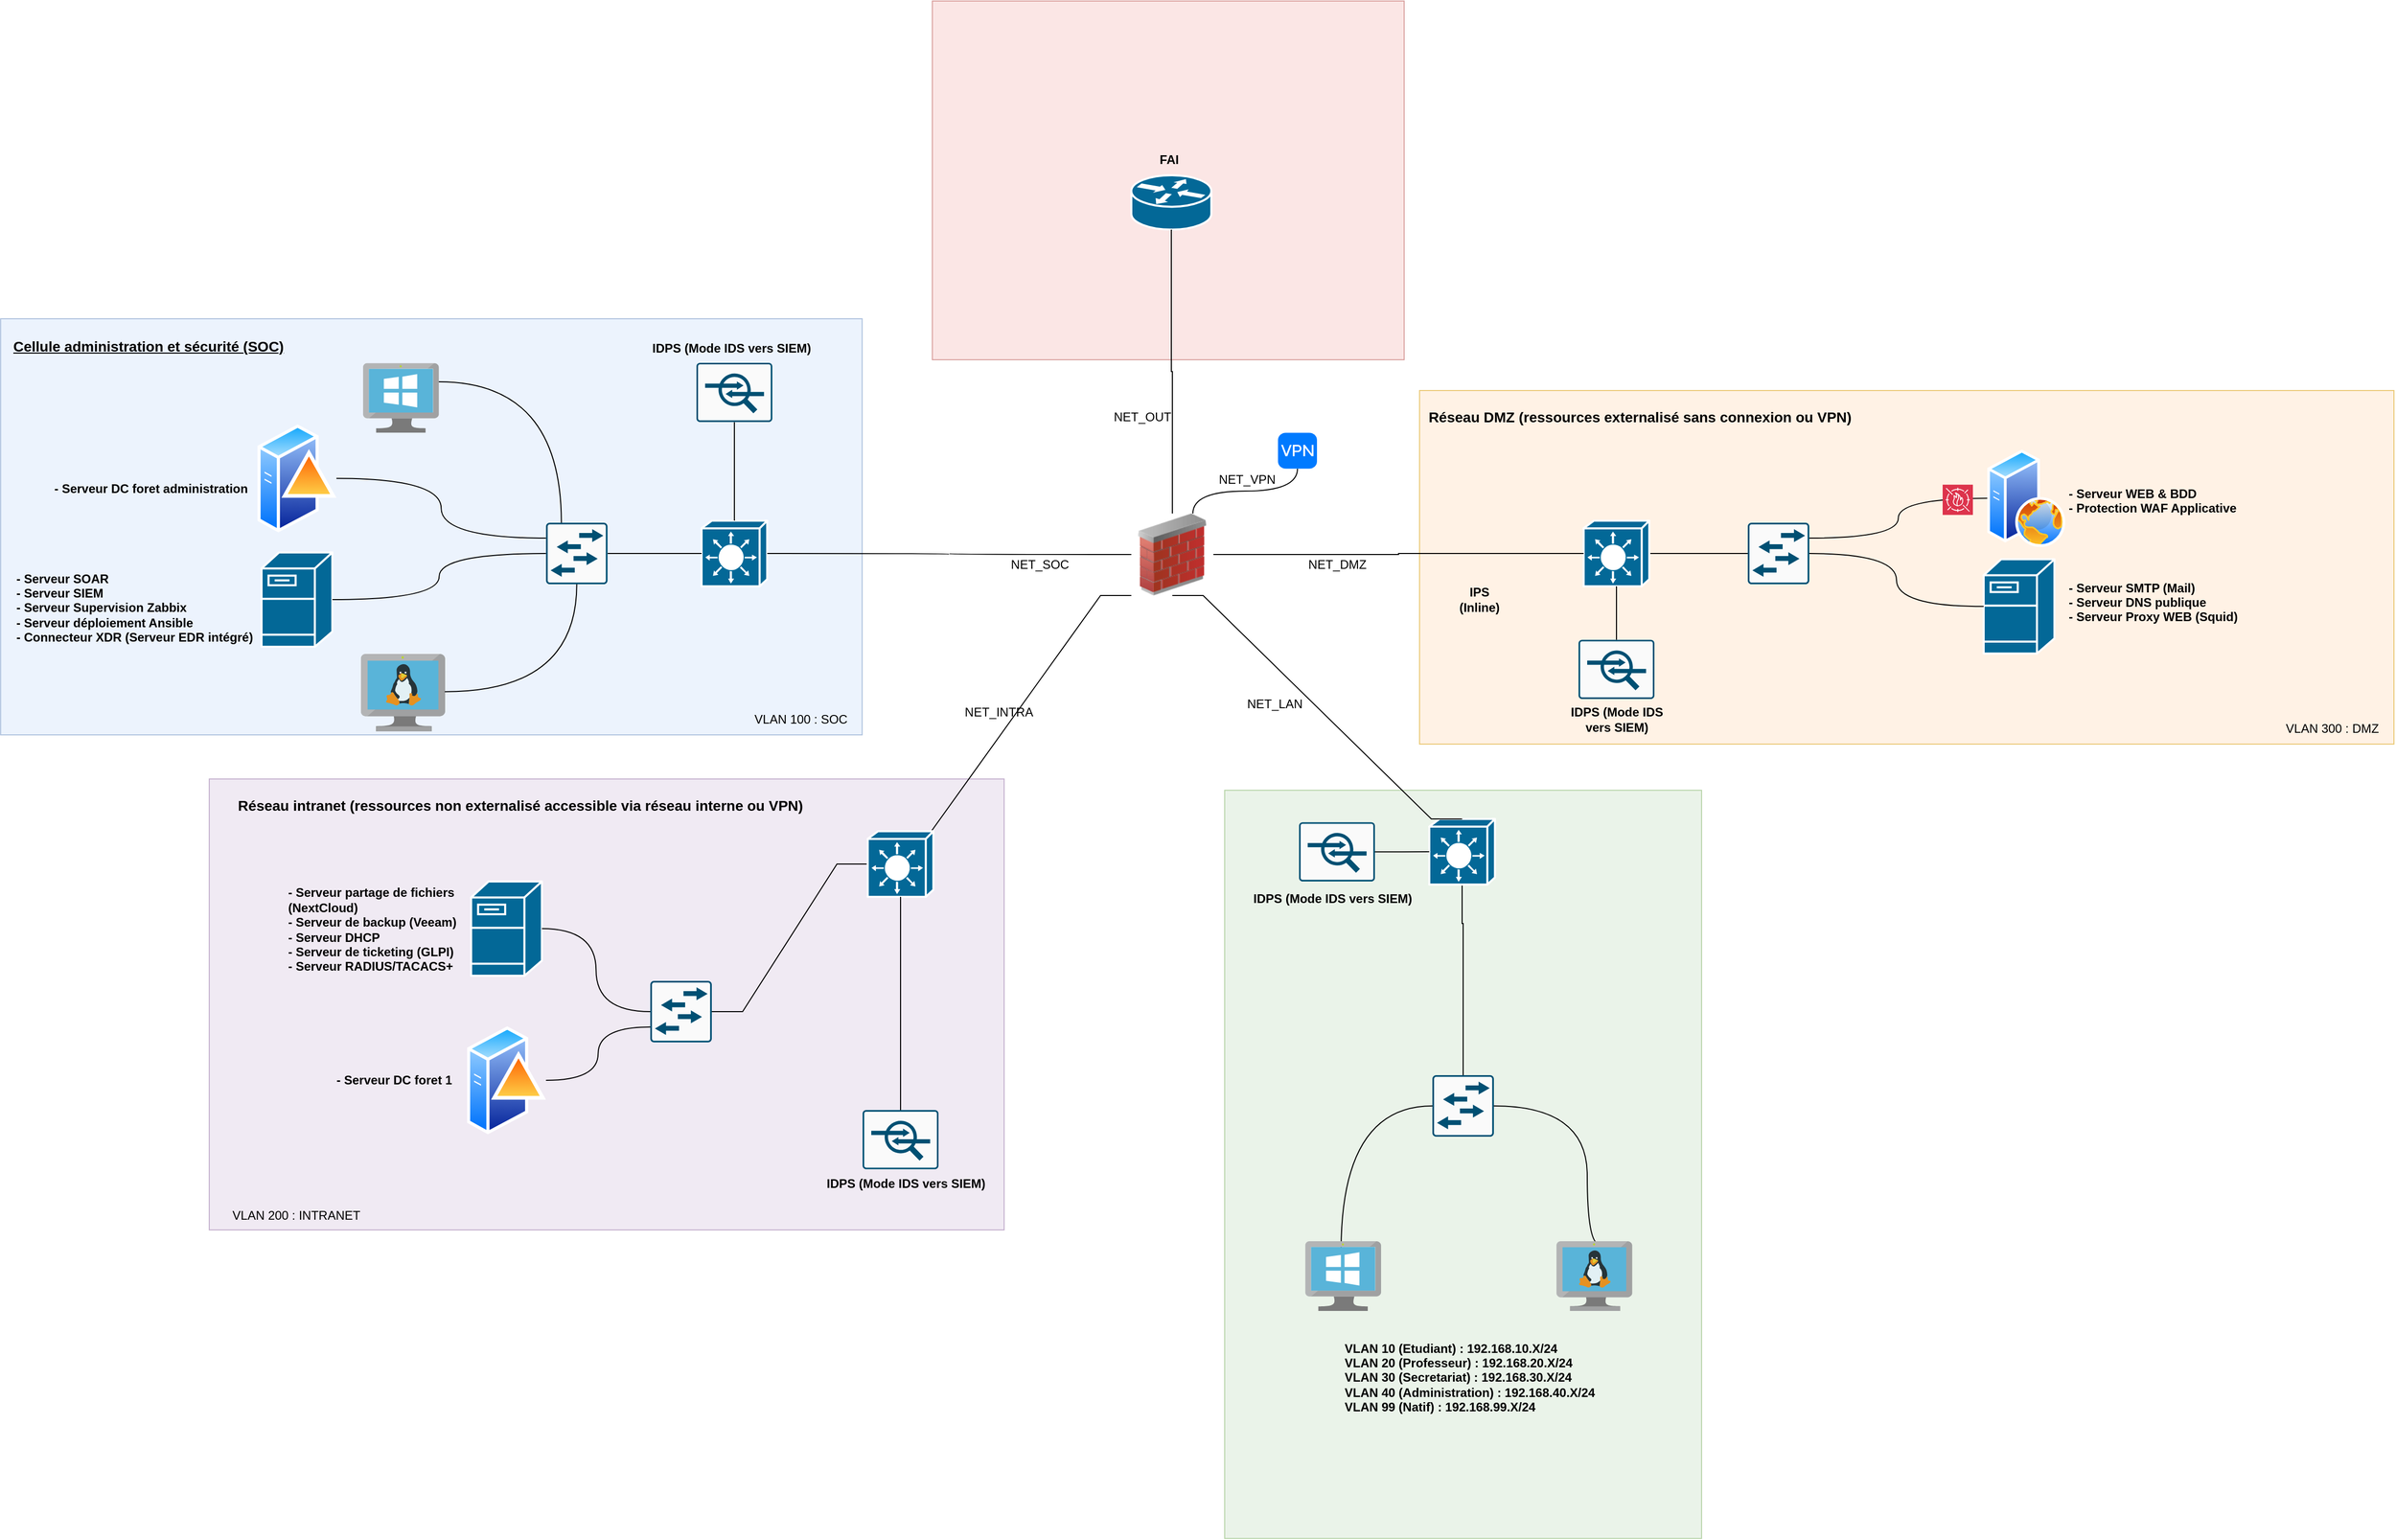 <mxfile version="24.8.6">
  <diagram name="Page-1" id="c37626ed-c26b-45fb-9056-f9ebc6bb27b6">
    <mxGraphModel dx="3200" dy="1976" grid="1" gridSize="10" guides="1" tooltips="1" connect="1" arrows="1" fold="1" page="1" pageScale="1" pageWidth="1100" pageHeight="850" background="none" math="0" shadow="0">
      <root>
        <mxCell id="0" />
        <mxCell id="1" parent="0" />
        <mxCell id="hdRA8nDZ9_Qkd0nhe9Jf-36" value="" style="whiteSpace=wrap;html=1;fillColor=#e1d5e7;strokeColor=#9673a6;opacity=50;" parent="1" vertex="1">
          <mxGeometry x="-400" y="459" width="775" height="440" as="geometry" />
        </mxCell>
        <mxCell id="sgeaB0DVFmvgLcvJb8wv-47" value="" style="whiteSpace=wrap;html=1;fillColor=#dae8fc;strokeColor=#6c8ebf;opacity=50;" parent="1" vertex="1">
          <mxGeometry x="-603.41" y="10" width="840" height="406" as="geometry" />
        </mxCell>
        <mxCell id="sgeaB0DVFmvgLcvJb8wv-50" value="" style="whiteSpace=wrap;html=1;fillColor=#f8cecc;strokeColor=#b85450;opacity=50;" parent="1" vertex="1">
          <mxGeometry x="305" y="-300" width="460" height="350" as="geometry" />
        </mxCell>
        <mxCell id="sgeaB0DVFmvgLcvJb8wv-49" value="" style="whiteSpace=wrap;html=1;fillColor=#d5e8d4;strokeColor=#82b366;opacity=50;" parent="1" vertex="1">
          <mxGeometry x="590" y="470" width="465" height="730" as="geometry" />
        </mxCell>
        <mxCell id="sgeaB0DVFmvgLcvJb8wv-46" value="" style="whiteSpace=wrap;html=1;fillColor=#ffe6cc;strokeColor=#d79b00;opacity=50;" parent="1" vertex="1">
          <mxGeometry x="780" y="80" width="950" height="345" as="geometry" />
        </mxCell>
        <mxCell id="sgeaB0DVFmvgLcvJb8wv-2" value="" style="shape=mxgraph.cisco.servers.fileserver;sketch=0;html=1;pointerEvents=1;dashed=0;fillColor=#036897;strokeColor=#ffffff;strokeWidth=2;verticalLabelPosition=bottom;verticalAlign=top;align=center;outlineConnect=0;" parent="1" vertex="1">
          <mxGeometry x="1330" y="244.68" width="69" height="92" as="geometry" />
        </mxCell>
        <mxCell id="sgeaB0DVFmvgLcvJb8wv-79" style="edgeStyle=orthogonalEdgeStyle;rounded=0;orthogonalLoop=1;jettySize=auto;html=1;exitX=0.75;exitY=0;exitDx=0;exitDy=0;curved=1;endArrow=none;endFill=0;" parent="1" source="sgeaB0DVFmvgLcvJb8wv-5" target="sgeaB0DVFmvgLcvJb8wv-73" edge="1">
          <mxGeometry relative="1" as="geometry" />
        </mxCell>
        <mxCell id="sgeaB0DVFmvgLcvJb8wv-5" value="" style="image;html=1;image=img/lib/clip_art/networking/Firewall_02_128x128.png" parent="1" vertex="1">
          <mxGeometry x="499" y="200" width="80" height="80" as="geometry" />
        </mxCell>
        <mxCell id="sgeaB0DVFmvgLcvJb8wv-10" value="" style="shape=mxgraph.cisco.routers.router;sketch=0;html=1;pointerEvents=1;dashed=0;fillColor=#036897;strokeColor=#ffffff;strokeWidth=2;verticalLabelPosition=bottom;verticalAlign=top;align=center;outlineConnect=0;" parent="1" vertex="1">
          <mxGeometry x="499" y="-130" width="78" height="53" as="geometry" />
        </mxCell>
        <mxCell id="sgeaB0DVFmvgLcvJb8wv-35" style="edgeStyle=orthogonalEdgeStyle;rounded=0;orthogonalLoop=1;jettySize=auto;html=1;exitX=0.5;exitY=1;exitDx=0;exitDy=0;exitPerimeter=0;endArrow=none;endFill=0;entryX=0.5;entryY=0;entryDx=0;entryDy=0;entryPerimeter=0;" parent="1" source="sgeaB0DVFmvgLcvJb8wv-13" target="sgeaB0DVFmvgLcvJb8wv-42" edge="1">
          <mxGeometry relative="1" as="geometry">
            <mxPoint x="822.39" y="638.752" as="targetPoint" />
            <Array as="points">
              <mxPoint x="821.5" y="600" />
              <mxPoint x="822.5" y="600" />
              <mxPoint x="822.5" y="748" />
            </Array>
          </mxGeometry>
        </mxCell>
        <mxCell id="sgeaB0DVFmvgLcvJb8wv-13" value="" style="shape=mxgraph.cisco.switches.layer_3_switch;sketch=0;html=1;pointerEvents=1;dashed=0;fillColor=#036897;strokeColor=#ffffff;strokeWidth=2;verticalLabelPosition=bottom;verticalAlign=top;align=center;outlineConnect=0;" parent="1" vertex="1">
          <mxGeometry x="789.5" y="498" width="64" height="64" as="geometry" />
        </mxCell>
        <mxCell id="sgeaB0DVFmvgLcvJb8wv-29" style="edgeStyle=orthogonalEdgeStyle;rounded=0;orthogonalLoop=1;jettySize=auto;html=1;exitX=1;exitY=0.5;exitDx=0;exitDy=0;exitPerimeter=0;endArrow=none;endFill=0;entryX=0;entryY=0.5;entryDx=0;entryDy=0;entryPerimeter=0;" parent="1" source="sgeaB0DVFmvgLcvJb8wv-15" target="sgeaB0DVFmvgLcvJb8wv-44" edge="1">
          <mxGeometry relative="1" as="geometry">
            <mxPoint x="1044.0" y="239.005" as="sourcePoint" />
            <mxPoint x="1080" y="240" as="targetPoint" />
          </mxGeometry>
        </mxCell>
        <mxCell id="sgeaB0DVFmvgLcvJb8wv-15" value="" style="shape=mxgraph.cisco.switches.layer_3_switch;sketch=0;html=1;pointerEvents=1;dashed=0;fillColor=#036897;strokeColor=#ffffff;strokeWidth=2;verticalLabelPosition=bottom;verticalAlign=top;align=center;outlineConnect=0;" parent="1" vertex="1">
          <mxGeometry x="940" y="207" width="64" height="64" as="geometry" />
        </mxCell>
        <mxCell id="sgeaB0DVFmvgLcvJb8wv-16" value="" style="shape=mxgraph.cisco.switches.layer_3_switch;sketch=0;html=1;pointerEvents=1;dashed=0;fillColor=#036897;strokeColor=#ffffff;strokeWidth=2;verticalLabelPosition=bottom;verticalAlign=top;align=center;outlineConnect=0;" parent="1" vertex="1">
          <mxGeometry x="80" y="207" width="64" height="64" as="geometry" />
        </mxCell>
        <mxCell id="sgeaB0DVFmvgLcvJb8wv-30" style="edgeStyle=orthogonalEdgeStyle;rounded=0;orthogonalLoop=1;jettySize=auto;html=1;exitX=1;exitY=0.25;exitDx=0;exitDy=0;exitPerimeter=0;entryX=0;entryY=0.5;entryDx=0;entryDy=0;curved=1;endArrow=none;endFill=0;" parent="1" source="sgeaB0DVFmvgLcvJb8wv-44" target="sgeaB0DVFmvgLcvJb8wv-84" edge="1">
          <mxGeometry relative="1" as="geometry">
            <mxPoint x="1181" y="215" as="sourcePoint" />
            <mxPoint x="1330" y="136" as="targetPoint" />
          </mxGeometry>
        </mxCell>
        <mxCell id="sgeaB0DVFmvgLcvJb8wv-31" style="edgeStyle=orthogonalEdgeStyle;rounded=0;orthogonalLoop=1;jettySize=auto;html=1;exitX=1;exitY=0.5;exitDx=0;exitDy=0;exitPerimeter=0;entryX=0;entryY=0.5;entryDx=0;entryDy=0;entryPerimeter=0;endArrow=none;endFill=0;curved=1;" parent="1" source="sgeaB0DVFmvgLcvJb8wv-44" target="sgeaB0DVFmvgLcvJb8wv-2" edge="1">
          <mxGeometry relative="1" as="geometry">
            <mxPoint x="1178.98" y="240" as="sourcePoint" />
          </mxGeometry>
        </mxCell>
        <mxCell id="sgeaB0DVFmvgLcvJb8wv-34" style="edgeStyle=entityRelationEdgeStyle;rounded=0;orthogonalLoop=1;jettySize=auto;html=1;exitX=0.5;exitY=1;exitDx=0;exitDy=0;entryX=0.5;entryY=0;entryDx=0;entryDy=0;entryPerimeter=0;endArrow=none;endFill=0;" parent="1" source="sgeaB0DVFmvgLcvJb8wv-5" target="sgeaB0DVFmvgLcvJb8wv-13" edge="1">
          <mxGeometry relative="1" as="geometry" />
        </mxCell>
        <mxCell id="sgeaB0DVFmvgLcvJb8wv-36" style="edgeStyle=orthogonalEdgeStyle;rounded=0;orthogonalLoop=1;jettySize=auto;html=1;exitX=0;exitY=0.5;exitDx=0;exitDy=0;exitPerimeter=0;curved=1;endArrow=none;endFill=0;" parent="1" source="sgeaB0DVFmvgLcvJb8wv-42" edge="1">
          <mxGeometry relative="1" as="geometry">
            <mxPoint x="772" y="773" as="sourcePoint" />
            <mxPoint x="703.5" y="918" as="targetPoint" />
          </mxGeometry>
        </mxCell>
        <mxCell id="sgeaB0DVFmvgLcvJb8wv-38" style="edgeStyle=orthogonalEdgeStyle;rounded=0;orthogonalLoop=1;jettySize=auto;html=1;entryX=1;entryY=0.5;entryDx=0;entryDy=0;entryPerimeter=0;curved=1;endArrow=none;endFill=0;exitX=0.57;exitY=0.045;exitDx=0;exitDy=0;exitPerimeter=0;" parent="1" source="sgeaB0DVFmvgLcvJb8wv-71" target="sgeaB0DVFmvgLcvJb8wv-42" edge="1">
          <mxGeometry relative="1" as="geometry">
            <mxPoint x="933.5" y="908" as="sourcePoint" />
            <mxPoint x="870.98" y="773" as="targetPoint" />
            <Array as="points">
              <mxPoint x="943.5" y="913" />
              <mxPoint x="943.5" y="778" />
            </Array>
          </mxGeometry>
        </mxCell>
        <mxCell id="sgeaB0DVFmvgLcvJb8wv-42" value="" style="sketch=0;points=[[0.015,0.015,0],[0.985,0.015,0],[0.985,0.985,0],[0.015,0.985,0],[0.25,0,0],[0.5,0,0],[0.75,0,0],[1,0.25,0],[1,0.5,0],[1,0.75,0],[0.75,1,0],[0.5,1,0],[0.25,1,0],[0,0.75,0],[0,0.5,0],[0,0.25,0]];verticalLabelPosition=bottom;html=1;verticalAlign=top;aspect=fixed;align=center;pointerEvents=1;shape=mxgraph.cisco19.rect;prIcon=l2_switch;fillColor=#FAFAFA;strokeColor=#005073;" parent="1" vertex="1">
          <mxGeometry x="792.5" y="748" width="60" height="60" as="geometry" />
        </mxCell>
        <mxCell id="sgeaB0DVFmvgLcvJb8wv-44" value="" style="sketch=0;points=[[0.015,0.015,0],[0.985,0.015,0],[0.985,0.985,0],[0.015,0.985,0],[0.25,0,0],[0.5,0,0],[0.75,0,0],[1,0.25,0],[1,0.5,0],[1,0.75,0],[0.75,1,0],[0.5,1,0],[0.25,1,0],[0,0.75,0],[0,0.5,0],[0,0.25,0]];verticalLabelPosition=bottom;html=1;verticalAlign=top;aspect=fixed;align=center;pointerEvents=1;shape=mxgraph.cisco19.rect;prIcon=l2_switch;fillColor=#FAFAFA;strokeColor=#005073;" parent="1" vertex="1">
          <mxGeometry x="1100" y="209" width="60" height="60" as="geometry" />
        </mxCell>
        <mxCell id="sgeaB0DVFmvgLcvJb8wv-61" value="&lt;p style=&quot;margin: 0px;&quot;&gt;&lt;b&gt;- Serveur SMTP (Mail)&lt;/b&gt;&lt;/p&gt;&lt;p style=&quot;margin: 0px;&quot;&gt;&lt;b&gt;- Serveur DNS publique&lt;br&gt;&lt;/b&gt;&lt;/p&gt;&lt;p style=&quot;margin: 0px;&quot;&gt;&lt;b&gt;- Serveur Proxy WEB (&lt;/b&gt;&lt;span style=&quot;background-color: initial;&quot;&gt;&lt;b&gt;Squid)&lt;/b&gt;&lt;/span&gt;&lt;/p&gt;&lt;b&gt;&lt;br&gt;&lt;/b&gt;&lt;p style=&quot;margin: 0px;&quot;&gt;&lt;br&gt;&lt;/p&gt;" style="text;strokeColor=none;align=left;fillColor=none;html=1;verticalAlign=middle;whiteSpace=wrap;rounded=0;" parent="1" vertex="1">
          <mxGeometry x="1410.5" y="259.06" width="230" height="83.25" as="geometry" />
        </mxCell>
        <mxCell id="sgeaB0DVFmvgLcvJb8wv-62" value="&lt;b&gt;VLAN 10 (Etudiant) : 192.168.10.X/24&lt;/b&gt;&lt;div&gt;&lt;b&gt;VLAN 20 (Professeur)&amp;nbsp;&lt;/b&gt;&lt;b style=&quot;background-color: initial;&quot;&gt;: 192.168.20.X/24&lt;/b&gt;&lt;/div&gt;&lt;div&gt;&lt;b&gt;VLAN 30 (Secretariat)&amp;nbsp;&lt;/b&gt;&lt;b style=&quot;background-color: initial;&quot;&gt;: 192.168.30.X/24&lt;/b&gt;&lt;/div&gt;&lt;div&gt;&lt;b&gt;VLAN 40 (Administration)&amp;nbsp;&lt;/b&gt;&lt;b style=&quot;background-color: initial;&quot;&gt;: 192.168.40.X/24&lt;/b&gt;&lt;/div&gt;&lt;div&gt;&lt;b&gt;VLAN 99 (Natif)&amp;nbsp;&lt;/b&gt;&lt;b style=&quot;background-color: initial;&quot;&gt;: 192.168.99.X/24&lt;/b&gt;&lt;/div&gt;" style="text;strokeColor=none;align=left;fillColor=none;html=1;verticalAlign=middle;whiteSpace=wrap;rounded=0;" parent="1" vertex="1">
          <mxGeometry x="704.5" y="998" width="260" height="90" as="geometry" />
        </mxCell>
        <mxCell id="sgeaB0DVFmvgLcvJb8wv-66" value="&lt;div style=&quot;font-size: 14px;&quot;&gt;Cellule administration et sécurité (SOC)&lt;br style=&quot;font-size: 14px;&quot;&gt;&lt;/div&gt;&lt;div style=&quot;font-size: 14px;&quot;&gt;&lt;br style=&quot;font-size: 14px;&quot;&gt;&lt;/div&gt;" style="text;strokeColor=none;align=left;fillColor=none;html=1;verticalAlign=middle;whiteSpace=wrap;rounded=0;fontStyle=5;fontSize=14;" parent="1" vertex="1">
          <mxGeometry x="-593" width="283" height="90" as="geometry" />
        </mxCell>
        <mxCell id="sgeaB0DVFmvgLcvJb8wv-69" value="" style="image;sketch=0;aspect=fixed;html=1;points=[];align=center;fontSize=12;image=img/lib/mscae/VirtualMachineWindows.svg;" parent="1" vertex="1">
          <mxGeometry x="668.59" y="910" width="73.91" height="68" as="geometry" />
        </mxCell>
        <mxCell id="sgeaB0DVFmvgLcvJb8wv-71" value="" style="image;sketch=0;aspect=fixed;html=1;points=[];align=center;fontSize=12;image=img/lib/mscae/VM_Linux.svg;" parent="1" vertex="1">
          <mxGeometry x="913.5" y="910" width="73.91" height="68" as="geometry" />
        </mxCell>
        <mxCell id="sgeaB0DVFmvgLcvJb8wv-73" value="" style="html=1;strokeWidth=1;shadow=0;dashed=0;shape=mxgraph.ios7.misc.vpn;fillColor=#007AFF;strokeColor=none;buttonText=;strokeColor2=#222222;fontColor=#222222;fontSize=8;verticalLabelPosition=bottom;verticalAlign=top;align=center;sketch=0;" parent="1" vertex="1">
          <mxGeometry x="642" y="121.25" width="38" height="35" as="geometry" />
        </mxCell>
        <mxCell id="sgeaB0DVFmvgLcvJb8wv-75" value="" style="sketch=0;points=[[0.015,0.015,0],[0.985,0.015,0],[0.985,0.985,0],[0.015,0.985,0],[0.25,0,0],[0.5,0,0],[0.75,0,0],[1,0.25,0],[1,0.5,0],[1,0.75,0],[0.75,1,0],[0.5,1,0],[0.25,1,0],[0,0.75,0],[0,0.5,0],[0,0.25,0]];verticalLabelPosition=bottom;html=1;verticalAlign=top;aspect=fixed;align=center;pointerEvents=1;shape=mxgraph.cisco19.rect;prIcon=ips_ids;fillColor=#FAFAFA;strokeColor=#005073;" parent="1" vertex="1">
          <mxGeometry x="662.5" y="501.19" width="74" height="57.81" as="geometry" />
        </mxCell>
        <mxCell id="sgeaB0DVFmvgLcvJb8wv-82" value="IPS (Inline)" style="text;strokeColor=none;align=center;fillColor=none;html=1;verticalAlign=middle;whiteSpace=wrap;rounded=0;fontStyle=1" parent="1" vertex="1">
          <mxGeometry x="807" y="269" width="63" height="30" as="geometry" />
        </mxCell>
        <mxCell id="sgeaB0DVFmvgLcvJb8wv-83" value="&lt;p style=&quot;margin: 0px;&quot;&gt;&lt;b style=&quot;background-color: initial;&quot;&gt;- Serveur WEB &amp;amp; &lt;/b&gt;&lt;b&gt;BDD&lt;/b&gt;&lt;/p&gt;&lt;p style=&quot;margin: 0px;&quot;&gt;&lt;b style=&quot;background-color: initial;&quot;&gt;- Protection WAF Applicative&lt;/b&gt;&lt;/p&gt;&lt;b&gt;&lt;br&gt;&lt;/b&gt;&lt;p style=&quot;margin: 0px;&quot;&gt;&lt;br&gt;&lt;/p&gt;" style="text;strokeColor=none;align=left;fillColor=none;html=1;verticalAlign=middle;whiteSpace=wrap;rounded=0;" parent="1" vertex="1">
          <mxGeometry x="1410.5" y="171.93" width="230" height="60.75" as="geometry" />
        </mxCell>
        <mxCell id="sgeaB0DVFmvgLcvJb8wv-84" value="" style="image;aspect=fixed;perimeter=ellipsePerimeter;html=1;align=center;shadow=0;dashed=0;spacingTop=3;image=img/lib/active_directory/web_server.svg;" parent="1" vertex="1">
          <mxGeometry x="1333.5" y="137.68" width="76" height="95" as="geometry" />
        </mxCell>
        <mxCell id="sgeaB0DVFmvgLcvJb8wv-74" value="" style="sketch=0;points=[[0,0,0],[0.25,0,0],[0.5,0,0],[0.75,0,0],[1,0,0],[0,1,0],[0.25,1,0],[0.5,1,0],[0.75,1,0],[1,1,0],[0,0.25,0],[0,0.5,0],[0,0.75,0],[1,0.25,0],[1,0.5,0],[1,0.75,0]];outlineConnect=0;fontColor=#232F3E;fillColor=#DD344C;strokeColor=#ffffff;dashed=0;verticalLabelPosition=bottom;verticalAlign=top;align=center;html=1;fontSize=12;fontStyle=0;aspect=fixed;shape=mxgraph.aws4.resourceIcon;resIcon=mxgraph.aws4.waf;" parent="1" vertex="1">
          <mxGeometry x="1290" y="171.93" width="29.5" height="29.5" as="geometry" />
        </mxCell>
        <mxCell id="sgeaB0DVFmvgLcvJb8wv-86" style="edgeStyle=orthogonalEdgeStyle;rounded=0;orthogonalLoop=1;jettySize=auto;html=1;exitX=1;exitY=0.5;exitDx=0;exitDy=0;entryX=0;entryY=0.5;entryDx=0;entryDy=0;entryPerimeter=0;endArrow=none;endFill=0;" parent="1" source="sgeaB0DVFmvgLcvJb8wv-5" target="sgeaB0DVFmvgLcvJb8wv-15" edge="1">
          <mxGeometry relative="1" as="geometry">
            <mxPoint x="800" y="241.005" as="targetPoint" />
          </mxGeometry>
        </mxCell>
        <mxCell id="sgeaB0DVFmvgLcvJb8wv-88" style="edgeStyle=orthogonalEdgeStyle;rounded=0;orthogonalLoop=1;jettySize=auto;html=1;exitX=1;exitY=0.5;exitDx=0;exitDy=0;exitPerimeter=0;entryX=0;entryY=0.5;entryDx=0;entryDy=0;entryPerimeter=0;endArrow=none;endFill=0;" parent="1" source="sgeaB0DVFmvgLcvJb8wv-75" target="sgeaB0DVFmvgLcvJb8wv-13" edge="1">
          <mxGeometry relative="1" as="geometry" />
        </mxCell>
        <mxCell id="hdRA8nDZ9_Qkd0nhe9Jf-6" style="edgeStyle=orthogonalEdgeStyle;rounded=0;orthogonalLoop=1;jettySize=auto;html=1;exitX=0.5;exitY=1;exitDx=0;exitDy=0;exitPerimeter=0;curved=1;endArrow=none;endFill=0;" parent="1" source="sgeaB0DVFmvgLcvJb8wv-89" target="sgeaB0DVFmvgLcvJb8wv-16" edge="1">
          <mxGeometry relative="1" as="geometry" />
        </mxCell>
        <mxCell id="sgeaB0DVFmvgLcvJb8wv-89" value="" style="sketch=0;points=[[0.015,0.015,0],[0.985,0.015,0],[0.985,0.985,0],[0.015,0.985,0],[0.25,0,0],[0.5,0,0],[0.75,0,0],[1,0.25,0],[1,0.5,0],[1,0.75,0],[0.75,1,0],[0.5,1,0],[0.25,1,0],[0,0.75,0],[0,0.5,0],[0,0.25,0]];verticalLabelPosition=bottom;html=1;verticalAlign=top;aspect=fixed;align=center;pointerEvents=1;shape=mxgraph.cisco19.rect;prIcon=ips_ids;fillColor=#FAFAFA;strokeColor=#005073;" parent="1" vertex="1">
          <mxGeometry x="75" y="52.94" width="74" height="57.81" as="geometry" />
        </mxCell>
        <mxCell id="sgeaB0DVFmvgLcvJb8wv-95" value="" style="edgeStyle=orthogonalEdgeStyle;rounded=0;orthogonalLoop=1;jettySize=auto;html=1;exitX=0.5;exitY=0;exitDx=0;exitDy=0;entryX=0.5;entryY=1;entryDx=0;entryDy=0;entryPerimeter=0;endArrow=none;endFill=0;" parent="1" source="sgeaB0DVFmvgLcvJb8wv-5" target="sgeaB0DVFmvgLcvJb8wv-10" edge="1">
          <mxGeometry relative="1" as="geometry">
            <mxPoint x="539" y="200" as="sourcePoint" />
            <mxPoint x="539.0" y="121.25" as="targetPoint" />
          </mxGeometry>
        </mxCell>
        <mxCell id="sgeaB0DVFmvgLcvJb8wv-98" value="FAI" style="text;strokeColor=none;align=center;fillColor=none;html=1;verticalAlign=middle;whiteSpace=wrap;rounded=0;fontStyle=1" parent="1" vertex="1">
          <mxGeometry x="506" y="-160" width="60" height="30" as="geometry" />
        </mxCell>
        <mxCell id="sgeaB0DVFmvgLcvJb8wv-99" value="" style="sketch=0;points=[[0.015,0.015,0],[0.985,0.015,0],[0.985,0.985,0],[0.015,0.985,0],[0.25,0,0],[0.5,0,0],[0.75,0,0],[1,0.25,0],[1,0.5,0],[1,0.75,0],[0.75,1,0],[0.5,1,0],[0.25,1,0],[0,0.75,0],[0,0.5,0],[0,0.25,0]];verticalLabelPosition=bottom;html=1;verticalAlign=top;aspect=fixed;align=center;pointerEvents=1;shape=mxgraph.cisco19.rect;prIcon=ips_ids;fillColor=#FAFAFA;strokeColor=#005073;" parent="1" vertex="1">
          <mxGeometry x="935" y="323.19" width="74" height="57.81" as="geometry" />
        </mxCell>
        <mxCell id="sgeaB0DVFmvgLcvJb8wv-100" value="IDPS (Mode IDS vers SIEM)" style="text;strokeColor=none;align=center;fillColor=none;html=1;verticalAlign=middle;whiteSpace=wrap;rounded=0;fontStyle=1" parent="1" vertex="1">
          <mxGeometry x="919.75" y="386" width="104.5" height="30" as="geometry" />
        </mxCell>
        <mxCell id="sgeaB0DVFmvgLcvJb8wv-101" style="edgeStyle=orthogonalEdgeStyle;rounded=0;orthogonalLoop=1;jettySize=auto;html=1;exitX=0.5;exitY=0;exitDx=0;exitDy=0;exitPerimeter=0;entryX=0.5;entryY=1;entryDx=0;entryDy=0;entryPerimeter=0;endArrow=none;endFill=0;" parent="1" source="sgeaB0DVFmvgLcvJb8wv-99" target="sgeaB0DVFmvgLcvJb8wv-15" edge="1">
          <mxGeometry relative="1" as="geometry" />
        </mxCell>
        <mxCell id="sgeaB0DVFmvgLcvJb8wv-103" value="" style="image;sketch=0;aspect=fixed;html=1;points=[];align=center;fontSize=12;image=img/lib/mscae/VM_Linux.svg;" parent="1" vertex="1">
          <mxGeometry x="-252.18" y="337.01" width="82.18" height="75.61" as="geometry" />
        </mxCell>
        <mxCell id="sgeaB0DVFmvgLcvJb8wv-105" value="" style="image;sketch=0;aspect=fixed;html=1;points=[];align=center;fontSize=12;image=img/lib/mscae/VirtualMachineWindows.svg;" parent="1" vertex="1">
          <mxGeometry x="-250.0" y="53.25" width="73.91" height="68" as="geometry" />
        </mxCell>
        <mxCell id="sgeaB0DVFmvgLcvJb8wv-106" value="NET_OUT" style="text;strokeColor=none;align=center;fillColor=none;html=1;verticalAlign=middle;whiteSpace=wrap;rounded=0;" parent="1" vertex="1">
          <mxGeometry x="480" y="91.25" width="60" height="30" as="geometry" />
        </mxCell>
        <mxCell id="sgeaB0DVFmvgLcvJb8wv-107" value="NET_VPN" style="text;strokeColor=none;align=center;fillColor=none;html=1;verticalAlign=middle;whiteSpace=wrap;rounded=0;" parent="1" vertex="1">
          <mxGeometry x="582" y="152" width="60" height="30" as="geometry" />
        </mxCell>
        <mxCell id="sgeaB0DVFmvgLcvJb8wv-108" value="NET_DMZ" style="text;strokeColor=none;align=center;fillColor=none;html=1;verticalAlign=middle;whiteSpace=wrap;rounded=0;" parent="1" vertex="1">
          <mxGeometry x="670" y="235" width="60" height="30" as="geometry" />
        </mxCell>
        <mxCell id="sgeaB0DVFmvgLcvJb8wv-109" value="NET_SOC" style="text;strokeColor=none;align=center;fillColor=none;html=1;verticalAlign=middle;whiteSpace=wrap;rounded=0;" parent="1" vertex="1">
          <mxGeometry x="380" y="235" width="60" height="30" as="geometry" />
        </mxCell>
        <mxCell id="sgeaB0DVFmvgLcvJb8wv-110" value="NET_LAN" style="text;strokeColor=none;align=center;fillColor=none;html=1;verticalAlign=middle;whiteSpace=wrap;rounded=0;" parent="1" vertex="1">
          <mxGeometry x="608.59" y="371" width="60" height="30" as="geometry" />
        </mxCell>
        <mxCell id="hdRA8nDZ9_Qkd0nhe9Jf-17" style="edgeStyle=orthogonalEdgeStyle;rounded=0;orthogonalLoop=1;jettySize=auto;html=1;exitX=1;exitY=0.5;exitDx=0;exitDy=0;exitPerimeter=0;curved=1;endArrow=none;endFill=0;" parent="1" source="hdRA8nDZ9_Qkd0nhe9Jf-12" target="sgeaB0DVFmvgLcvJb8wv-16" edge="1">
          <mxGeometry relative="1" as="geometry">
            <mxPoint x="60" y="245.5" as="targetPoint" />
          </mxGeometry>
        </mxCell>
        <mxCell id="hdRA8nDZ9_Qkd0nhe9Jf-12" value="" style="sketch=0;points=[[0.015,0.015,0],[0.985,0.015,0],[0.985,0.985,0],[0.015,0.985,0],[0.25,0,0],[0.5,0,0],[0.75,0,0],[1,0.25,0],[1,0.5,0],[1,0.75,0],[0.75,1,0],[0.5,1,0],[0.25,1,0],[0,0.75,0],[0,0.5,0],[0,0.25,0]];verticalLabelPosition=bottom;html=1;verticalAlign=top;aspect=fixed;align=center;pointerEvents=1;shape=mxgraph.cisco19.rect;prIcon=l2_switch;fillColor=#FAFAFA;strokeColor=#005073;" parent="1" vertex="1">
          <mxGeometry x="-71.68" y="209.01" width="60" height="60" as="geometry" />
        </mxCell>
        <mxCell id="hdRA8nDZ9_Qkd0nhe9Jf-13" value="" style="shape=mxgraph.cisco.servers.fileserver;sketch=0;html=1;pointerEvents=1;dashed=0;fillColor=#036897;strokeColor=#ffffff;strokeWidth=2;verticalLabelPosition=bottom;verticalAlign=top;align=center;outlineConnect=0;" parent="1" vertex="1">
          <mxGeometry x="-349" y="238" width="69" height="92" as="geometry" />
        </mxCell>
        <mxCell id="hdRA8nDZ9_Qkd0nhe9Jf-14" style="edgeStyle=orthogonalEdgeStyle;rounded=0;orthogonalLoop=1;jettySize=auto;html=1;exitX=0;exitY=0.5;exitDx=0;exitDy=0;exitPerimeter=0;entryX=1;entryY=0.5;entryDx=0;entryDy=0;entryPerimeter=0;curved=1;endArrow=none;endFill=0;" parent="1" source="hdRA8nDZ9_Qkd0nhe9Jf-12" target="hdRA8nDZ9_Qkd0nhe9Jf-13" edge="1">
          <mxGeometry relative="1" as="geometry" />
        </mxCell>
        <mxCell id="hdRA8nDZ9_Qkd0nhe9Jf-18" style="edgeStyle=entityRelationEdgeStyle;rounded=0;orthogonalLoop=1;jettySize=auto;html=1;exitX=0.5;exitY=0;exitDx=0;exitDy=0;exitPerimeter=0;entryX=0;entryY=1;entryDx=0;entryDy=0;endArrow=none;endFill=0;" parent="1" source="hdRA8nDZ9_Qkd0nhe9Jf-31" target="sgeaB0DVFmvgLcvJb8wv-5" edge="1">
          <mxGeometry relative="1" as="geometry">
            <mxPoint x="273.59" y="510" as="sourcePoint" />
          </mxGeometry>
        </mxCell>
        <mxCell id="hdRA8nDZ9_Qkd0nhe9Jf-19" value="NET_INTRA" style="text;strokeColor=none;align=center;fillColor=none;html=1;verticalAlign=middle;whiteSpace=wrap;rounded=0;" parent="1" vertex="1">
          <mxGeometry x="340" y="379.01" width="60" height="30" as="geometry" />
        </mxCell>
        <mxCell id="hdRA8nDZ9_Qkd0nhe9Jf-27" style="edgeStyle=entityRelationEdgeStyle;rounded=0;orthogonalLoop=1;jettySize=auto;html=1;exitX=1;exitY=0.5;exitDx=0;exitDy=0;exitPerimeter=0;endArrow=none;endFill=0;" parent="1" source="hdRA8nDZ9_Qkd0nhe9Jf-28" target="hdRA8nDZ9_Qkd0nhe9Jf-31" edge="1">
          <mxGeometry relative="1" as="geometry" />
        </mxCell>
        <mxCell id="hdRA8nDZ9_Qkd0nhe9Jf-28" value="" style="sketch=0;points=[[0.015,0.015,0],[0.985,0.015,0],[0.985,0.985,0],[0.015,0.985,0],[0.25,0,0],[0.5,0,0],[0.75,0,0],[1,0.25,0],[1,0.5,0],[1,0.75,0],[0.75,1,0],[0.5,1,0],[0.25,1,0],[0,0.75,0],[0,0.5,0],[0,0.25,0]];verticalLabelPosition=bottom;html=1;verticalAlign=top;aspect=fixed;align=center;pointerEvents=1;shape=mxgraph.cisco19.rect;prIcon=l2_switch;fillColor=#FAFAFA;strokeColor=#005073;" parent="1" vertex="1">
          <mxGeometry x="30" y="656.0" width="60" height="60" as="geometry" />
        </mxCell>
        <mxCell id="hdRA8nDZ9_Qkd0nhe9Jf-29" value="" style="shape=mxgraph.cisco.servers.fileserver;sketch=0;html=1;pointerEvents=1;dashed=0;fillColor=#036897;strokeColor=#ffffff;strokeWidth=2;verticalLabelPosition=bottom;verticalAlign=top;align=center;outlineConnect=0;" parent="1" vertex="1">
          <mxGeometry x="-144.68" y="559.0" width="69" height="92" as="geometry" />
        </mxCell>
        <mxCell id="hdRA8nDZ9_Qkd0nhe9Jf-30" style="edgeStyle=orthogonalEdgeStyle;rounded=0;orthogonalLoop=1;jettySize=auto;html=1;exitX=0;exitY=0.5;exitDx=0;exitDy=0;exitPerimeter=0;entryX=1;entryY=0.5;entryDx=0;entryDy=0;entryPerimeter=0;curved=1;endArrow=none;endFill=0;" parent="1" source="hdRA8nDZ9_Qkd0nhe9Jf-28" target="hdRA8nDZ9_Qkd0nhe9Jf-29" edge="1">
          <mxGeometry relative="1" as="geometry" />
        </mxCell>
        <mxCell id="hdRA8nDZ9_Qkd0nhe9Jf-31" value="" style="shape=mxgraph.cisco.switches.layer_3_switch;sketch=0;html=1;pointerEvents=1;dashed=0;fillColor=#036897;strokeColor=#ffffff;strokeWidth=2;verticalLabelPosition=bottom;verticalAlign=top;align=center;outlineConnect=0;" parent="1" vertex="1">
          <mxGeometry x="242" y="510.0" width="64" height="64" as="geometry" />
        </mxCell>
        <mxCell id="hdRA8nDZ9_Qkd0nhe9Jf-32" value="" style="sketch=0;points=[[0.015,0.015,0],[0.985,0.015,0],[0.985,0.985,0],[0.015,0.985,0],[0.25,0,0],[0.5,0,0],[0.75,0,0],[1,0.25,0],[1,0.5,0],[1,0.75,0],[0.75,1,0],[0.5,1,0],[0.25,1,0],[0,0.75,0],[0,0.5,0],[0,0.25,0]];verticalLabelPosition=bottom;html=1;verticalAlign=top;aspect=fixed;align=center;pointerEvents=1;shape=mxgraph.cisco19.rect;prIcon=ips_ids;fillColor=#FAFAFA;strokeColor=#005073;" parent="1" vertex="1">
          <mxGeometry x="237" y="782.0" width="74" height="57.81" as="geometry" />
        </mxCell>
        <mxCell id="hdRA8nDZ9_Qkd0nhe9Jf-34" style="edgeStyle=orthogonalEdgeStyle;rounded=0;orthogonalLoop=1;jettySize=auto;html=1;exitX=0.5;exitY=1;exitDx=0;exitDy=0;exitPerimeter=0;entryX=0.5;entryY=0;entryDx=0;entryDy=0;entryPerimeter=0;endArrow=none;endFill=0;" parent="1" source="hdRA8nDZ9_Qkd0nhe9Jf-31" target="hdRA8nDZ9_Qkd0nhe9Jf-32" edge="1">
          <mxGeometry relative="1" as="geometry" />
        </mxCell>
        <mxCell id="hdRA8nDZ9_Qkd0nhe9Jf-38" value="" style="image;aspect=fixed;perimeter=ellipsePerimeter;html=1;align=center;shadow=0;dashed=0;spacingTop=3;image=img/lib/active_directory/domain_controller.svg;" parent="1" vertex="1">
          <mxGeometry x="-353.0" y="110.75" width="77" height="110" as="geometry" />
        </mxCell>
        <mxCell id="hdRA8nDZ9_Qkd0nhe9Jf-39" style="edgeStyle=orthogonalEdgeStyle;rounded=0;orthogonalLoop=1;jettySize=auto;html=1;exitX=0.5;exitY=1;exitDx=0;exitDy=0;exitPerimeter=0;entryX=0.996;entryY=0.488;entryDx=0;entryDy=0;entryPerimeter=0;curved=1;endArrow=none;endFill=0;" parent="1" source="hdRA8nDZ9_Qkd0nhe9Jf-12" target="sgeaB0DVFmvgLcvJb8wv-103" edge="1">
          <mxGeometry relative="1" as="geometry" />
        </mxCell>
        <mxCell id="hdRA8nDZ9_Qkd0nhe9Jf-40" style="edgeStyle=orthogonalEdgeStyle;rounded=0;orthogonalLoop=1;jettySize=auto;html=1;exitX=1;exitY=0.5;exitDx=0;exitDy=0;entryX=0;entryY=0.25;entryDx=0;entryDy=0;entryPerimeter=0;endArrow=none;endFill=0;curved=1;" parent="1" source="hdRA8nDZ9_Qkd0nhe9Jf-38" target="hdRA8nDZ9_Qkd0nhe9Jf-12" edge="1">
          <mxGeometry relative="1" as="geometry" />
        </mxCell>
        <mxCell id="hdRA8nDZ9_Qkd0nhe9Jf-41" style="edgeStyle=orthogonalEdgeStyle;rounded=0;orthogonalLoop=1;jettySize=auto;html=1;exitX=0.25;exitY=0;exitDx=0;exitDy=0;exitPerimeter=0;entryX=0.999;entryY=0.269;entryDx=0;entryDy=0;entryPerimeter=0;endArrow=none;endFill=0;curved=1;" parent="1" source="hdRA8nDZ9_Qkd0nhe9Jf-12" target="sgeaB0DVFmvgLcvJb8wv-105" edge="1">
          <mxGeometry relative="1" as="geometry" />
        </mxCell>
        <mxCell id="hdRA8nDZ9_Qkd0nhe9Jf-42" value="&lt;div&gt;- Serveur SOAR &lt;br&gt;- Serveur SIEM&lt;/div&gt;&lt;div&gt;- Serveur Supervision Zabbix&lt;/div&gt;&lt;div&gt;- Serveur déploiement Ansible&lt;/div&gt;&lt;div&gt;-&amp;nbsp;Connecteur XDR (Serveur EDR intégré)&lt;br&gt;&lt;/div&gt;" style="text;strokeColor=none;align=left;fillColor=none;html=1;verticalAlign=middle;whiteSpace=wrap;rounded=0;fontStyle=1" parent="1" vertex="1">
          <mxGeometry x="-590" y="247.01" width="241" height="90" as="geometry" />
        </mxCell>
        <mxCell id="hdRA8nDZ9_Qkd0nhe9Jf-43" value="- Serveur DC foret administration" style="text;strokeColor=none;align=left;fillColor=none;html=1;verticalAlign=middle;whiteSpace=wrap;rounded=0;fontStyle=1" parent="1" vertex="1">
          <mxGeometry x="-553.5" y="130.75" width="219" height="90" as="geometry" />
        </mxCell>
        <mxCell id="hdRA8nDZ9_Qkd0nhe9Jf-44" value="&lt;div&gt;- Serveur partage de fichiers (NextCloud)&lt;/div&gt;&lt;div&gt;&lt;p style=&quot;margin: 0px;&quot;&gt;&lt;b&gt;- Serveur de backup (Veeam)&lt;/b&gt;&lt;/p&gt;&lt;p style=&quot;margin: 0px;&quot;&gt;&lt;b&gt;- Serveur DHCP&lt;/b&gt;&lt;/p&gt;&lt;p style=&quot;margin: 0px;&quot;&gt;&lt;b&gt;- Serveur de ticketing (GLPI)&lt;/b&gt;&lt;/p&gt;&lt;p style=&quot;text-align: left; margin: 0px;&quot;&gt;&lt;b&gt;- Serveur RADIUS/TACACS+&lt;/b&gt;&lt;/p&gt;&lt;p style=&quot;margin: 0px;&quot;&gt;&lt;/p&gt;&lt;/div&gt;" style="text;strokeColor=none;align=left;fillColor=none;html=1;verticalAlign=middle;whiteSpace=wrap;rounded=0;fontStyle=1" parent="1" vertex="1">
          <mxGeometry x="-325.27" y="561" width="219" height="90" as="geometry" />
        </mxCell>
        <mxCell id="hdRA8nDZ9_Qkd0nhe9Jf-45" value="Réseau intranet (ressources non externalisé accessible via réseau interne ou VPN)" style="text;strokeColor=none;align=center;fillColor=none;html=1;verticalAlign=middle;whiteSpace=wrap;rounded=0;fontStyle=1;fontSize=14;" parent="1" vertex="1">
          <mxGeometry x="-394.5" y="460" width="594.5" height="50" as="geometry" />
        </mxCell>
        <mxCell id="hdRA8nDZ9_Qkd0nhe9Jf-46" value="Réseau DMZ (ressources externalisé sans connexion ou VPN)" style="text;strokeColor=none;align=center;fillColor=none;html=1;verticalAlign=middle;whiteSpace=wrap;rounded=0;fontStyle=1;fontSize=14;" parent="1" vertex="1">
          <mxGeometry x="780" y="81.25" width="430" height="50" as="geometry" />
        </mxCell>
        <mxCell id="hdRA8nDZ9_Qkd0nhe9Jf-47" value="VLAN 100 : SOC" style="text;strokeColor=none;align=center;fillColor=none;html=1;verticalAlign=middle;whiteSpace=wrap;rounded=0;" parent="1" vertex="1">
          <mxGeometry x="117" y="386" width="120" height="30" as="geometry" />
        </mxCell>
        <mxCell id="hdRA8nDZ9_Qkd0nhe9Jf-48" value="VLAN 200 : INTRANET" style="text;strokeColor=none;align=center;fillColor=none;html=1;verticalAlign=middle;whiteSpace=wrap;rounded=0;" parent="1" vertex="1">
          <mxGeometry x="-400" y="870" width="170" height="30" as="geometry" />
        </mxCell>
        <mxCell id="hdRA8nDZ9_Qkd0nhe9Jf-49" value="VLAN 300 : DMZ" style="text;strokeColor=none;align=center;fillColor=none;html=1;verticalAlign=middle;whiteSpace=wrap;rounded=0;" parent="1" vertex="1">
          <mxGeometry x="1610" y="395" width="120" height="30" as="geometry" />
        </mxCell>
        <mxCell id="hdRA8nDZ9_Qkd0nhe9Jf-51" value="" style="image;aspect=fixed;perimeter=ellipsePerimeter;html=1;align=center;shadow=0;dashed=0;spacingTop=3;image=img/lib/active_directory/domain_controller.svg;" parent="1" vertex="1">
          <mxGeometry x="-148.68" y="698" width="77" height="110" as="geometry" />
        </mxCell>
        <mxCell id="hdRA8nDZ9_Qkd0nhe9Jf-52" value="&lt;p style=&quot;text-align: left; margin: 0px;&quot;&gt;&lt;b&gt;- Serveur DC foret 1 &lt;br&gt;&lt;/b&gt;&lt;/p&gt;" style="text;strokeColor=none;align=center;fillColor=none;html=1;verticalAlign=middle;whiteSpace=wrap;rounded=0;" parent="1" vertex="1">
          <mxGeometry x="-289.68" y="737.5" width="141" height="31" as="geometry" />
        </mxCell>
        <mxCell id="hdRA8nDZ9_Qkd0nhe9Jf-53" style="edgeStyle=orthogonalEdgeStyle;rounded=0;orthogonalLoop=1;jettySize=auto;html=1;exitX=1;exitY=0.5;exitDx=0;exitDy=0;entryX=0;entryY=0.75;entryDx=0;entryDy=0;entryPerimeter=0;curved=1;endArrow=none;endFill=0;" parent="1" source="hdRA8nDZ9_Qkd0nhe9Jf-51" target="hdRA8nDZ9_Qkd0nhe9Jf-28" edge="1">
          <mxGeometry relative="1" as="geometry" />
        </mxCell>
        <mxCell id="hdRA8nDZ9_Qkd0nhe9Jf-55" value="" style="edgeStyle=orthogonalEdgeStyle;rounded=0;orthogonalLoop=1;jettySize=auto;html=1;exitX=0;exitY=0.5;exitDx=0;exitDy=0;endArrow=none;endFill=0;curved=1;" parent="1" source="sgeaB0DVFmvgLcvJb8wv-5" target="sgeaB0DVFmvgLcvJb8wv-16" edge="1">
          <mxGeometry relative="1" as="geometry">
            <mxPoint x="499" y="240" as="sourcePoint" />
            <mxPoint x="330" y="238.995" as="targetPoint" />
          </mxGeometry>
        </mxCell>
        <mxCell id="8mGZUGwPeN93PD0Zr2vF-1" value="IDPS (Mode IDS vers SIEM)" style="text;whiteSpace=wrap;html=1;fontStyle=1" vertex="1" parent="1">
          <mxGeometry x="615.54" y="562" width="180" height="40" as="geometry" />
        </mxCell>
        <mxCell id="8mGZUGwPeN93PD0Zr2vF-2" value="IDPS (Mode IDS vers SIEM)" style="text;whiteSpace=wrap;html=1;fontStyle=1" vertex="1" parent="1">
          <mxGeometry x="200" y="839.81" width="180" height="40" as="geometry" />
        </mxCell>
        <mxCell id="8mGZUGwPeN93PD0Zr2vF-3" value="IDPS (Mode IDS vers SIEM)" style="text;whiteSpace=wrap;html=1;fontStyle=1" vertex="1" parent="1">
          <mxGeometry x="30" y="25" width="180" height="40" as="geometry" />
        </mxCell>
      </root>
    </mxGraphModel>
  </diagram>
</mxfile>
